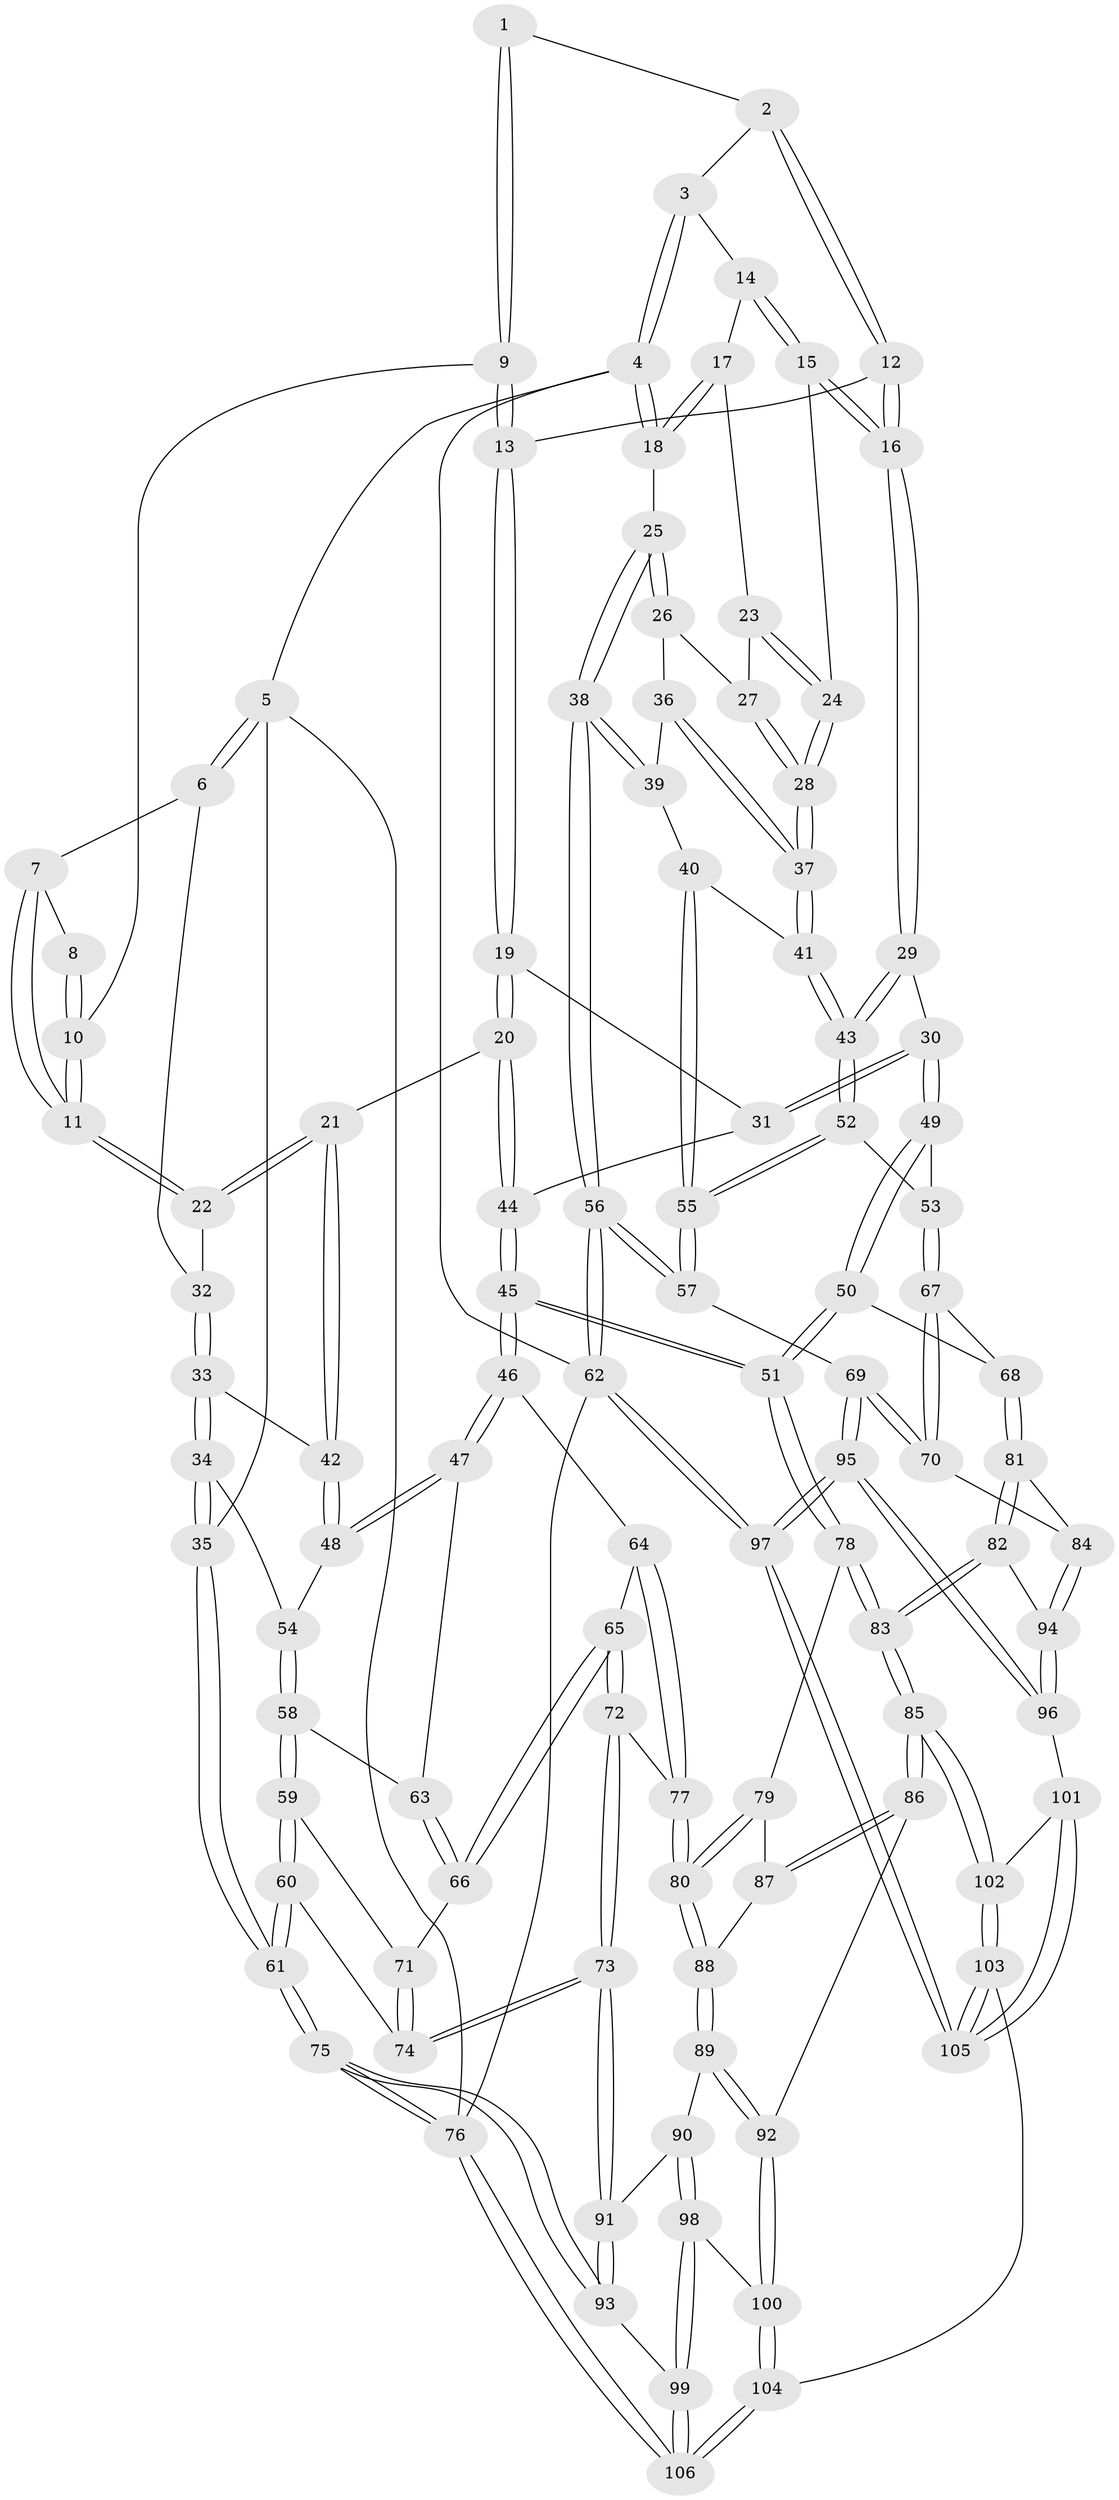 // Generated by graph-tools (version 1.1) at 2025/51/03/09/25 03:51:03]
// undirected, 106 vertices, 262 edges
graph export_dot {
graph [start="1"]
  node [color=gray90,style=filled];
  1 [pos="+0.4276404592121321+0"];
  2 [pos="+0.6180992539029277+0"];
  3 [pos="+0.6374195012047281+0"];
  4 [pos="+1+0"];
  5 [pos="+0+0"];
  6 [pos="+0+0"];
  7 [pos="+0.19975119217389442+0"];
  8 [pos="+0.21865633685173008+0"];
  9 [pos="+0.3777137815632451+0.10233719068119866"];
  10 [pos="+0.3339873978272402+0.11805626734959715"];
  11 [pos="+0.26048709698594974+0.20186892621840682"];
  12 [pos="+0.5223859240839409+0.12024462992173673"];
  13 [pos="+0.5077548564292593+0.12279623053924336"];
  14 [pos="+0.7156920568093874+0.018221948376756354"];
  15 [pos="+0.6611287783945067+0.23135195077097603"];
  16 [pos="+0.5982678771632421+0.24706736368765603"];
  17 [pos="+0.8160124419948004+0.13286320944696203"];
  18 [pos="+1+0"];
  19 [pos="+0.39921509304916286+0.2273652023913133"];
  20 [pos="+0.2880430236425511+0.254027411978446"];
  21 [pos="+0.2727186418950245+0.24948778428001742"];
  22 [pos="+0.2595559575209217+0.20350707988485212"];
  23 [pos="+0.8085313060823386+0.1521677390524197"];
  24 [pos="+0.7548614843433464+0.24237605300899556"];
  25 [pos="+1+0.04586244496873771"];
  26 [pos="+0.9264709707024423+0.22250453533341044"];
  27 [pos="+0.8918556318548231+0.21559079454082022"];
  28 [pos="+0.7635137515695809+0.25255279387966134"];
  29 [pos="+0.5853304418718366+0.2745617249863558"];
  30 [pos="+0.5731212171189328+0.2895870244921812"];
  31 [pos="+0.5151744799260525+0.2917498782017034"];
  32 [pos="+0.11629032597899461+0.13349201595753823"];
  33 [pos="+0.028858673165781255+0.30306243536803523"];
  34 [pos="+0.0056127524681392+0.31866734029055993"];
  35 [pos="+0+0.33178840681439586"];
  36 [pos="+0.8788516365238598+0.2770279262288945"];
  37 [pos="+0.7911468455939583+0.29408192056269417"];
  38 [pos="+1+0.2420528085970511"];
  39 [pos="+0.9153171513425812+0.30937088962872716"];
  40 [pos="+0.8923140906540763+0.3841279936197015"];
  41 [pos="+0.7975477400107842+0.34011390973862254"];
  42 [pos="+0.2395897889642418+0.30391410844106853"];
  43 [pos="+0.7457816996153402+0.4290460158427773"];
  44 [pos="+0.3925871446901168+0.3374795923456158"];
  45 [pos="+0.4240798079831562+0.4993836757227573"];
  46 [pos="+0.38128397327218494+0.4933360051666708"];
  47 [pos="+0.23261855979744436+0.4191907862337382"];
  48 [pos="+0.22584476435171058+0.4012167048452575"];
  49 [pos="+0.5652241128732368+0.3409540144689676"];
  50 [pos="+0.5053074807990454+0.5215949655229569"];
  51 [pos="+0.4725048481779844+0.5315210187122759"];
  52 [pos="+0.7437191292472947+0.4417290047506783"];
  53 [pos="+0.7226394694911797+0.4651762104048091"];
  54 [pos="+0.0901607104718094+0.41211201378816825"];
  55 [pos="+1+0.5617446265748377"];
  56 [pos="+1+0.5785147688156187"];
  57 [pos="+1+0.579626467398975"];
  58 [pos="+0.06364534566256932+0.5103334735430078"];
  59 [pos="+0.06029667361317505+0.5177969349743349"];
  60 [pos="+0+0.5765716218374985"];
  61 [pos="+0+0.5788931473935591"];
  62 [pos="+1+1"];
  63 [pos="+0.22740293404193726+0.43118749713496707"];
  64 [pos="+0.26722105646448113+0.5711912818355059"];
  65 [pos="+0.19864471722589433+0.5293105390524037"];
  66 [pos="+0.1985485350535746+0.5291983683408573"];
  67 [pos="+0.693979780363135+0.5125095082998539"];
  68 [pos="+0.6279011995992057+0.5601179920443918"];
  69 [pos="+0.9636209916622626+0.6365564633257432"];
  70 [pos="+0.9424618304989253+0.6396702103374953"];
  71 [pos="+0.17601442357633434+0.5377741022709172"];
  72 [pos="+0.21101997757755642+0.6526006393020138"];
  73 [pos="+0.1346755747568263+0.6910540795021555"];
  74 [pos="+0.11829387876935951+0.6697574444267818"];
  75 [pos="+0+0.8683215967985207"];
  76 [pos="+0+1"];
  77 [pos="+0.2752255568727828+0.6465970710321276"];
  78 [pos="+0.46074872234829767+0.5620700956029726"];
  79 [pos="+0.42515720139441776+0.5870244219919766"];
  80 [pos="+0.2902313562865105+0.6557003162617377"];
  81 [pos="+0.6549501560408595+0.6263737079102059"];
  82 [pos="+0.5691785205809655+0.7733283730763005"];
  83 [pos="+0.4825711607007413+0.810016274626533"];
  84 [pos="+0.7669546665183167+0.7090512104192207"];
  85 [pos="+0.4753972842130486+0.8212311414921603"];
  86 [pos="+0.4704946544107213+0.8221070072306997"];
  87 [pos="+0.3681898463762786+0.6974090733265798"];
  88 [pos="+0.30041939153090164+0.7021566365304591"];
  89 [pos="+0.29667505726598487+0.7521769670687303"];
  90 [pos="+0.22584905481144324+0.7974790788372117"];
  91 [pos="+0.13714405848939387+0.7540218208752707"];
  92 [pos="+0.4606000542398735+0.8250290526516635"];
  93 [pos="+0.02093055821672753+0.8547753630623346"];
  94 [pos="+0.7338634091632624+0.8186100105985966"];
  95 [pos="+0.8208824472332795+1"];
  96 [pos="+0.7582212731141922+0.9170336283735755"];
  97 [pos="+0.904862844357769+1"];
  98 [pos="+0.2449404205621881+0.874163314889694"];
  99 [pos="+0.14905721706801814+0.9699906575043107"];
  100 [pos="+0.3498171928338314+0.9190002754614385"];
  101 [pos="+0.5805301572974434+0.8867021392369897"];
  102 [pos="+0.49537899805185687+0.8522675272781414"];
  103 [pos="+0.5496278516289999+1"];
  104 [pos="+0.3290225723385142+1"];
  105 [pos="+0.6972178287090748+1"];
  106 [pos="+0.1999858580314032+1"];
  1 -- 2;
  1 -- 9;
  1 -- 9;
  2 -- 3;
  2 -- 12;
  2 -- 12;
  3 -- 4;
  3 -- 4;
  3 -- 14;
  4 -- 5;
  4 -- 18;
  4 -- 18;
  4 -- 62;
  5 -- 6;
  5 -- 6;
  5 -- 35;
  5 -- 76;
  6 -- 7;
  6 -- 32;
  7 -- 8;
  7 -- 11;
  7 -- 11;
  8 -- 10;
  8 -- 10;
  9 -- 10;
  9 -- 13;
  9 -- 13;
  10 -- 11;
  10 -- 11;
  11 -- 22;
  11 -- 22;
  12 -- 13;
  12 -- 16;
  12 -- 16;
  13 -- 19;
  13 -- 19;
  14 -- 15;
  14 -- 15;
  14 -- 17;
  15 -- 16;
  15 -- 16;
  15 -- 24;
  16 -- 29;
  16 -- 29;
  17 -- 18;
  17 -- 18;
  17 -- 23;
  18 -- 25;
  19 -- 20;
  19 -- 20;
  19 -- 31;
  20 -- 21;
  20 -- 44;
  20 -- 44;
  21 -- 22;
  21 -- 22;
  21 -- 42;
  21 -- 42;
  22 -- 32;
  23 -- 24;
  23 -- 24;
  23 -- 27;
  24 -- 28;
  24 -- 28;
  25 -- 26;
  25 -- 26;
  25 -- 38;
  25 -- 38;
  26 -- 27;
  26 -- 36;
  27 -- 28;
  27 -- 28;
  28 -- 37;
  28 -- 37;
  29 -- 30;
  29 -- 43;
  29 -- 43;
  30 -- 31;
  30 -- 31;
  30 -- 49;
  30 -- 49;
  31 -- 44;
  32 -- 33;
  32 -- 33;
  33 -- 34;
  33 -- 34;
  33 -- 42;
  34 -- 35;
  34 -- 35;
  34 -- 54;
  35 -- 61;
  35 -- 61;
  36 -- 37;
  36 -- 37;
  36 -- 39;
  37 -- 41;
  37 -- 41;
  38 -- 39;
  38 -- 39;
  38 -- 56;
  38 -- 56;
  39 -- 40;
  40 -- 41;
  40 -- 55;
  40 -- 55;
  41 -- 43;
  41 -- 43;
  42 -- 48;
  42 -- 48;
  43 -- 52;
  43 -- 52;
  44 -- 45;
  44 -- 45;
  45 -- 46;
  45 -- 46;
  45 -- 51;
  45 -- 51;
  46 -- 47;
  46 -- 47;
  46 -- 64;
  47 -- 48;
  47 -- 48;
  47 -- 63;
  48 -- 54;
  49 -- 50;
  49 -- 50;
  49 -- 53;
  50 -- 51;
  50 -- 51;
  50 -- 68;
  51 -- 78;
  51 -- 78;
  52 -- 53;
  52 -- 55;
  52 -- 55;
  53 -- 67;
  53 -- 67;
  54 -- 58;
  54 -- 58;
  55 -- 57;
  55 -- 57;
  56 -- 57;
  56 -- 57;
  56 -- 62;
  56 -- 62;
  57 -- 69;
  58 -- 59;
  58 -- 59;
  58 -- 63;
  59 -- 60;
  59 -- 60;
  59 -- 71;
  60 -- 61;
  60 -- 61;
  60 -- 74;
  61 -- 75;
  61 -- 75;
  62 -- 97;
  62 -- 97;
  62 -- 76;
  63 -- 66;
  63 -- 66;
  64 -- 65;
  64 -- 77;
  64 -- 77;
  65 -- 66;
  65 -- 66;
  65 -- 72;
  65 -- 72;
  66 -- 71;
  67 -- 68;
  67 -- 70;
  67 -- 70;
  68 -- 81;
  68 -- 81;
  69 -- 70;
  69 -- 70;
  69 -- 95;
  69 -- 95;
  70 -- 84;
  71 -- 74;
  71 -- 74;
  72 -- 73;
  72 -- 73;
  72 -- 77;
  73 -- 74;
  73 -- 74;
  73 -- 91;
  73 -- 91;
  75 -- 76;
  75 -- 76;
  75 -- 93;
  75 -- 93;
  76 -- 106;
  76 -- 106;
  77 -- 80;
  77 -- 80;
  78 -- 79;
  78 -- 83;
  78 -- 83;
  79 -- 80;
  79 -- 80;
  79 -- 87;
  80 -- 88;
  80 -- 88;
  81 -- 82;
  81 -- 82;
  81 -- 84;
  82 -- 83;
  82 -- 83;
  82 -- 94;
  83 -- 85;
  83 -- 85;
  84 -- 94;
  84 -- 94;
  85 -- 86;
  85 -- 86;
  85 -- 102;
  85 -- 102;
  86 -- 87;
  86 -- 87;
  86 -- 92;
  87 -- 88;
  88 -- 89;
  88 -- 89;
  89 -- 90;
  89 -- 92;
  89 -- 92;
  90 -- 91;
  90 -- 98;
  90 -- 98;
  91 -- 93;
  91 -- 93;
  92 -- 100;
  92 -- 100;
  93 -- 99;
  94 -- 96;
  94 -- 96;
  95 -- 96;
  95 -- 96;
  95 -- 97;
  95 -- 97;
  96 -- 101;
  97 -- 105;
  97 -- 105;
  98 -- 99;
  98 -- 99;
  98 -- 100;
  99 -- 106;
  99 -- 106;
  100 -- 104;
  100 -- 104;
  101 -- 102;
  101 -- 105;
  101 -- 105;
  102 -- 103;
  102 -- 103;
  103 -- 104;
  103 -- 105;
  103 -- 105;
  104 -- 106;
  104 -- 106;
}
